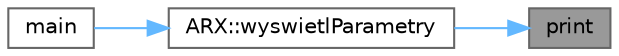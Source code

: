 digraph "print"
{
 // LATEX_PDF_SIZE
  bgcolor="transparent";
  edge [fontname=Helvetica,fontsize=10,labelfontname=Helvetica,labelfontsize=10];
  node [fontname=Helvetica,fontsize=10,shape=box,height=0.2,width=0.4];
  rankdir="RL";
  Node1 [label="print",height=0.2,width=0.4,color="gray40", fillcolor="grey60", style="filled", fontcolor="black",tooltip="Wyświetlenie kolejnych elementów wektora."];
  Node1 -> Node2 [dir="back",color="steelblue1",style="solid"];
  Node2 [label="ARX::wyswietlParametry",height=0.2,width=0.4,color="grey40", fillcolor="white", style="filled",URL="$class_a_r_x.html#a8660da07ee58cf49db7bcf61affbf568",tooltip="Metoda odpowiedzialna za wyświetlenie aktualnych pól opisujących model ARX."];
  Node2 -> Node3 [dir="back",color="steelblue1",style="solid"];
  Node3 [label="main",height=0.2,width=0.4,color="grey40", fillcolor="white", style="filled",URL="$_obiekt_dyskretny_lab_8cpp.html#ae66f6b31b5ad750f1fe042a706a4e3d4",tooltip=" "];
}

